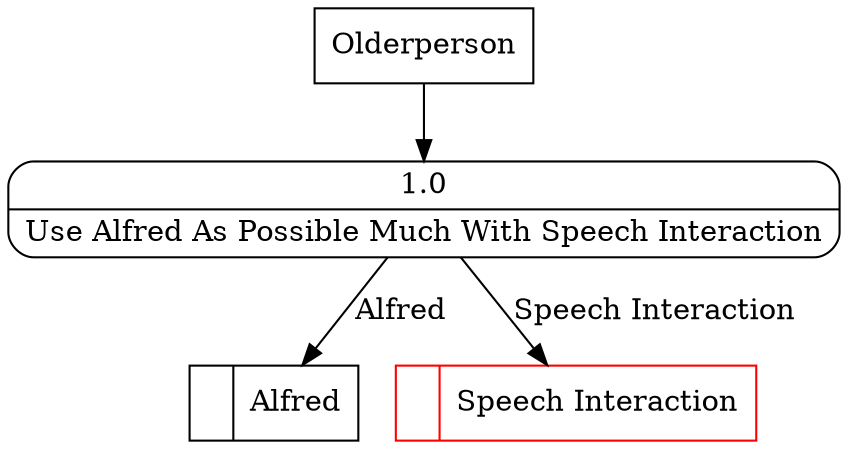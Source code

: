 digraph dfd2{ 
node[shape=record]
200 [label="<f0>  |<f1> Alfred " ];
201 [label="<f0>  |<f1> Speech Interaction " color=red];
202 [label="Olderperson" shape=box];
203 [label="{<f0> 1.0|<f1> Use Alfred As Possible Much With Speech Interaction }" shape=Mrecord];
202 -> 203
203 -> 200 [label="Alfred"]
203 -> 201 [label="Speech Interaction"]
}